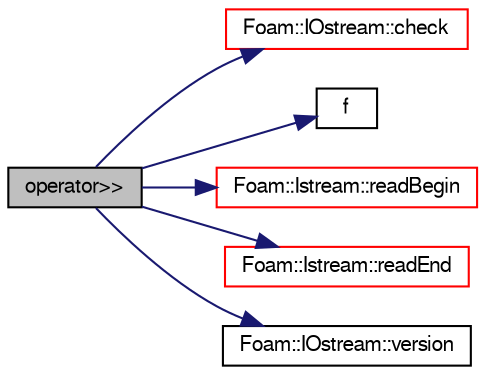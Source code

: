 digraph "operator&gt;&gt;"
{
  bgcolor="transparent";
  edge [fontname="FreeSans",fontsize="10",labelfontname="FreeSans",labelfontsize="10"];
  node [fontname="FreeSans",fontsize="10",shape=record];
  rankdir="LR";
  Node111719 [label="operator\>\>",height=0.2,width=0.4,color="black", fillcolor="grey75", style="filled", fontcolor="black"];
  Node111719 -> Node111720 [color="midnightblue",fontsize="10",style="solid",fontname="FreeSans"];
  Node111720 [label="Foam::IOstream::check",height=0.2,width=0.4,color="red",URL="$a26226.html#a367eb3425fc4e8270e2aa961df8ac8a5",tooltip="Check IOstream status for given operation. "];
  Node111719 -> Node111769 [color="midnightblue",fontsize="10",style="solid",fontname="FreeSans"];
  Node111769 [label="f",height=0.2,width=0.4,color="black",URL="$a17900.html#a888be93833ac7a23170555c69c690288"];
  Node111719 -> Node111770 [color="midnightblue",fontsize="10",style="solid",fontname="FreeSans"];
  Node111770 [label="Foam::Istream::readBegin",height=0.2,width=0.4,color="red",URL="$a26234.html#a0f770b511770a752d65282976e8a8078"];
  Node111719 -> Node111774 [color="midnightblue",fontsize="10",style="solid",fontname="FreeSans"];
  Node111774 [label="Foam::Istream::readEnd",height=0.2,width=0.4,color="red",URL="$a26234.html#a092d231ce97840ca80cad9b0e98acbb8"];
  Node111719 -> Node111775 [color="midnightblue",fontsize="10",style="solid",fontname="FreeSans"];
  Node111775 [label="Foam::IOstream::version",height=0.2,width=0.4,color="black",URL="$a26226.html#a84b4350bd7516c6c1dda0b1cb3cbcbfb",tooltip="Return the stream version. "];
}
